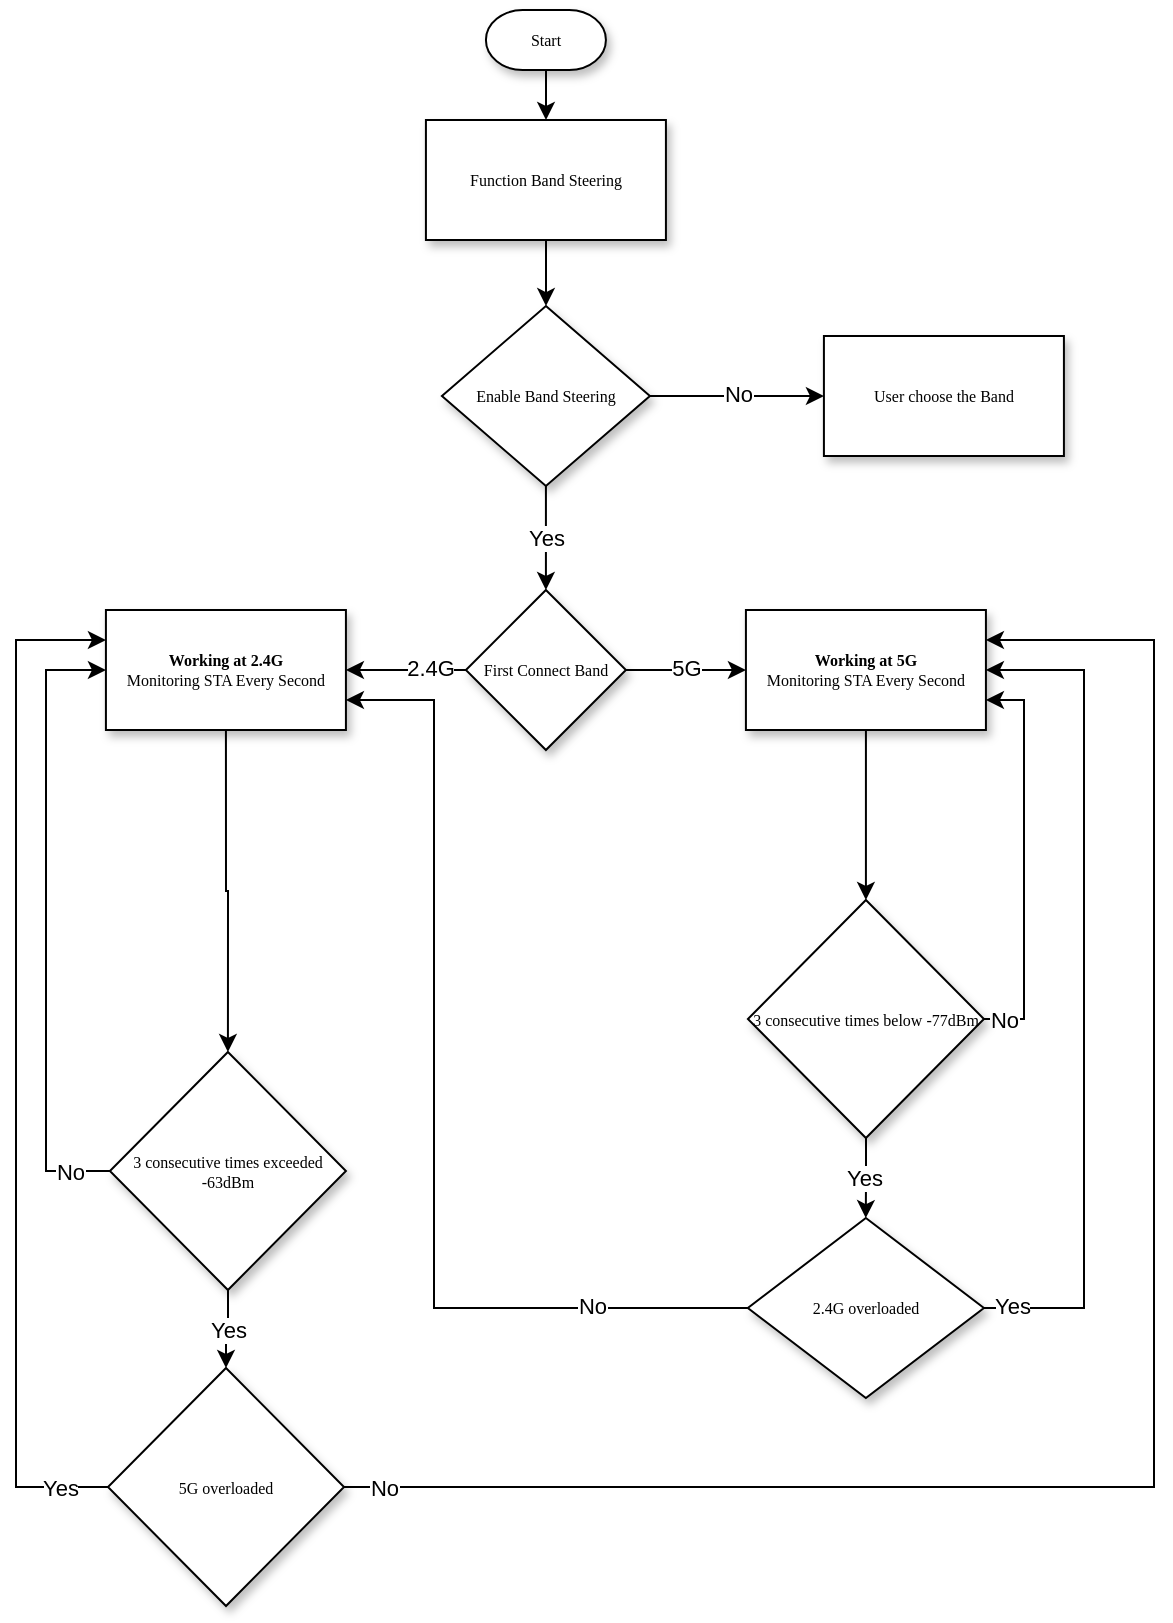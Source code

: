 <mxfile version="21.6.8" type="github">
  <diagram name="Page-1" id="edf60f1a-56cd-e834-aa8a-f176f3a09ee4">
    <mxGraphModel dx="1640" dy="697" grid="0" gridSize="10" guides="1" tooltips="1" connect="1" arrows="1" fold="1" page="1" pageScale="1" pageWidth="1100" pageHeight="850" background="none" math="0" shadow="0">
      <root>
        <mxCell id="0" />
        <mxCell id="1" parent="0" />
        <mxCell id="eJ50sFAhZLIUa1gnohAO-6" value="" style="edgeStyle=orthogonalEdgeStyle;rounded=0;orthogonalLoop=1;jettySize=auto;html=1;" edge="1" parent="1" source="eJ50sFAhZLIUa1gnohAO-4" target="eJ50sFAhZLIUa1gnohAO-5">
          <mxGeometry relative="1" as="geometry" />
        </mxCell>
        <mxCell id="eJ50sFAhZLIUa1gnohAO-4" value="Start" style="strokeWidth=1;html=1;shape=mxgraph.flowchart.terminator;whiteSpace=wrap;rounded=0;shadow=1;labelBackgroundColor=none;fontFamily=Verdana;fontSize=8;align=center;" vertex="1" parent="1">
          <mxGeometry x="485.96" y="8" width="60" height="30" as="geometry" />
        </mxCell>
        <mxCell id="eJ50sFAhZLIUa1gnohAO-8" value="" style="edgeStyle=orthogonalEdgeStyle;rounded=0;orthogonalLoop=1;jettySize=auto;html=1;" edge="1" parent="1" source="eJ50sFAhZLIUa1gnohAO-5" target="eJ50sFAhZLIUa1gnohAO-7">
          <mxGeometry relative="1" as="geometry" />
        </mxCell>
        <mxCell id="eJ50sFAhZLIUa1gnohAO-5" value="Function Band Steering" style="whiteSpace=wrap;html=1;fontSize=8;fontFamily=Verdana;strokeWidth=1;rounded=0;shadow=1;labelBackgroundColor=none;" vertex="1" parent="1">
          <mxGeometry x="455.96" y="63" width="120" height="60" as="geometry" />
        </mxCell>
        <mxCell id="eJ50sFAhZLIUa1gnohAO-10" value="" style="edgeStyle=orthogonalEdgeStyle;rounded=0;orthogonalLoop=1;jettySize=auto;html=1;" edge="1" parent="1" source="eJ50sFAhZLIUa1gnohAO-7" target="eJ50sFAhZLIUa1gnohAO-9">
          <mxGeometry relative="1" as="geometry" />
        </mxCell>
        <mxCell id="eJ50sFAhZLIUa1gnohAO-11" value="No&lt;br&gt;" style="edgeLabel;html=1;align=center;verticalAlign=middle;resizable=0;points=[];" vertex="1" connectable="0" parent="eJ50sFAhZLIUa1gnohAO-10">
          <mxGeometry x="0.002" y="1" relative="1" as="geometry">
            <mxPoint as="offset" />
          </mxGeometry>
        </mxCell>
        <mxCell id="eJ50sFAhZLIUa1gnohAO-13" value="" style="edgeStyle=orthogonalEdgeStyle;rounded=0;orthogonalLoop=1;jettySize=auto;html=1;entryX=0.5;entryY=0;entryDx=0;entryDy=0;" edge="1" parent="1" source="eJ50sFAhZLIUa1gnohAO-7" target="eJ50sFAhZLIUa1gnohAO-15">
          <mxGeometry relative="1" as="geometry">
            <mxPoint x="515.96" y="301" as="targetPoint" />
          </mxGeometry>
        </mxCell>
        <mxCell id="eJ50sFAhZLIUa1gnohAO-14" value="Yes&lt;br&gt;" style="edgeLabel;html=1;align=center;verticalAlign=middle;resizable=0;points=[];" vertex="1" connectable="0" parent="eJ50sFAhZLIUa1gnohAO-13">
          <mxGeometry x="-0.016" relative="1" as="geometry">
            <mxPoint as="offset" />
          </mxGeometry>
        </mxCell>
        <mxCell id="eJ50sFAhZLIUa1gnohAO-7" value="Enable Band Steering" style="rhombus;whiteSpace=wrap;html=1;fontSize=8;fontFamily=Verdana;strokeWidth=1;rounded=0;shadow=1;labelBackgroundColor=none;" vertex="1" parent="1">
          <mxGeometry x="463.96" y="156" width="104" height="90" as="geometry" />
        </mxCell>
        <mxCell id="eJ50sFAhZLIUa1gnohAO-9" value="User choose the Band" style="whiteSpace=wrap;html=1;fontSize=8;fontFamily=Verdana;strokeWidth=1;rounded=0;shadow=1;labelBackgroundColor=none;" vertex="1" parent="1">
          <mxGeometry x="654.96" y="171" width="120" height="60" as="geometry" />
        </mxCell>
        <mxCell id="eJ50sFAhZLIUa1gnohAO-19" value="" style="edgeStyle=orthogonalEdgeStyle;rounded=0;orthogonalLoop=1;jettySize=auto;html=1;" edge="1" parent="1" source="eJ50sFAhZLIUa1gnohAO-15" target="eJ50sFAhZLIUa1gnohAO-18">
          <mxGeometry relative="1" as="geometry" />
        </mxCell>
        <mxCell id="eJ50sFAhZLIUa1gnohAO-20" value="5G" style="edgeLabel;html=1;align=center;verticalAlign=middle;resizable=0;points=[];" vertex="1" connectable="0" parent="eJ50sFAhZLIUa1gnohAO-19">
          <mxGeometry x="-0.025" y="1" relative="1" as="geometry">
            <mxPoint as="offset" />
          </mxGeometry>
        </mxCell>
        <mxCell id="eJ50sFAhZLIUa1gnohAO-26" value="" style="edgeStyle=orthogonalEdgeStyle;rounded=0;orthogonalLoop=1;jettySize=auto;html=1;" edge="1" parent="1" source="eJ50sFAhZLIUa1gnohAO-15" target="eJ50sFAhZLIUa1gnohAO-25">
          <mxGeometry relative="1" as="geometry" />
        </mxCell>
        <mxCell id="eJ50sFAhZLIUa1gnohAO-27" value="2.4G" style="edgeLabel;html=1;align=center;verticalAlign=middle;resizable=0;points=[];" vertex="1" connectable="0" parent="eJ50sFAhZLIUa1gnohAO-26">
          <mxGeometry x="-0.4" y="-1" relative="1" as="geometry">
            <mxPoint as="offset" />
          </mxGeometry>
        </mxCell>
        <mxCell id="eJ50sFAhZLIUa1gnohAO-15" value="First Connect Band" style="rhombus;whiteSpace=wrap;html=1;fontSize=8;fontFamily=Verdana;strokeWidth=1;rounded=0;shadow=1;labelBackgroundColor=none;" vertex="1" parent="1">
          <mxGeometry x="475.96" y="298" width="80" height="80" as="geometry" />
        </mxCell>
        <mxCell id="eJ50sFAhZLIUa1gnohAO-22" value="" style="edgeStyle=orthogonalEdgeStyle;rounded=0;orthogonalLoop=1;jettySize=auto;html=1;" edge="1" parent="1" source="eJ50sFAhZLIUa1gnohAO-18" target="eJ50sFAhZLIUa1gnohAO-21">
          <mxGeometry relative="1" as="geometry" />
        </mxCell>
        <mxCell id="eJ50sFAhZLIUa1gnohAO-18" value="&lt;b&gt;Working at 5G&lt;/b&gt;&lt;br&gt;Monitoring STA Every Second" style="whiteSpace=wrap;html=1;fontSize=8;fontFamily=Verdana;strokeWidth=1;rounded=0;shadow=1;labelBackgroundColor=none;" vertex="1" parent="1">
          <mxGeometry x="615.96" y="308" width="120" height="60" as="geometry" />
        </mxCell>
        <mxCell id="eJ50sFAhZLIUa1gnohAO-50" value="" style="edgeStyle=orthogonalEdgeStyle;rounded=0;orthogonalLoop=1;jettySize=auto;html=1;" edge="1" parent="1" source="eJ50sFAhZLIUa1gnohAO-21" target="eJ50sFAhZLIUa1gnohAO-49">
          <mxGeometry relative="1" as="geometry" />
        </mxCell>
        <mxCell id="eJ50sFAhZLIUa1gnohAO-51" value="Yes" style="edgeLabel;html=1;align=center;verticalAlign=middle;resizable=0;points=[];" vertex="1" connectable="0" parent="eJ50sFAhZLIUa1gnohAO-50">
          <mxGeometry x="0.005" y="-1" relative="1" as="geometry">
            <mxPoint as="offset" />
          </mxGeometry>
        </mxCell>
        <mxCell id="eJ50sFAhZLIUa1gnohAO-55" style="edgeStyle=orthogonalEdgeStyle;rounded=0;orthogonalLoop=1;jettySize=auto;html=1;exitX=1;exitY=0.5;exitDx=0;exitDy=0;entryX=1;entryY=0.75;entryDx=0;entryDy=0;" edge="1" parent="1" source="eJ50sFAhZLIUa1gnohAO-21" target="eJ50sFAhZLIUa1gnohAO-18">
          <mxGeometry relative="1" as="geometry" />
        </mxCell>
        <mxCell id="eJ50sFAhZLIUa1gnohAO-56" value="No" style="edgeLabel;html=1;align=center;verticalAlign=middle;resizable=0;points=[];" vertex="1" connectable="0" parent="eJ50sFAhZLIUa1gnohAO-55">
          <mxGeometry x="-0.897" relative="1" as="geometry">
            <mxPoint as="offset" />
          </mxGeometry>
        </mxCell>
        <mxCell id="eJ50sFAhZLIUa1gnohAO-21" value="3 consecutive times below -77dBm" style="rhombus;whiteSpace=wrap;html=1;fontSize=8;fontFamily=Verdana;strokeWidth=1;rounded=0;shadow=1;labelBackgroundColor=none;" vertex="1" parent="1">
          <mxGeometry x="616.96" y="453" width="118" height="119" as="geometry" />
        </mxCell>
        <mxCell id="eJ50sFAhZLIUa1gnohAO-31" style="edgeStyle=orthogonalEdgeStyle;rounded=0;orthogonalLoop=1;jettySize=auto;html=1;exitX=0.5;exitY=1;exitDx=0;exitDy=0;entryX=0.5;entryY=0;entryDx=0;entryDy=0;" edge="1" parent="1" source="eJ50sFAhZLIUa1gnohAO-25" target="eJ50sFAhZLIUa1gnohAO-30">
          <mxGeometry relative="1" as="geometry" />
        </mxCell>
        <mxCell id="eJ50sFAhZLIUa1gnohAO-25" value="&lt;b&gt;Working at 2.4G&lt;/b&gt;&lt;br&gt;Monitoring STA Every Second" style="whiteSpace=wrap;html=1;fontSize=8;fontFamily=Verdana;strokeWidth=1;rounded=0;shadow=1;labelBackgroundColor=none;" vertex="1" parent="1">
          <mxGeometry x="295.96" y="308" width="120" height="60" as="geometry" />
        </mxCell>
        <mxCell id="eJ50sFAhZLIUa1gnohAO-32" style="edgeStyle=orthogonalEdgeStyle;rounded=0;orthogonalLoop=1;jettySize=auto;html=1;exitX=0;exitY=0.5;exitDx=0;exitDy=0;entryX=0;entryY=0.5;entryDx=0;entryDy=0;" edge="1" parent="1" source="eJ50sFAhZLIUa1gnohAO-30" target="eJ50sFAhZLIUa1gnohAO-25">
          <mxGeometry relative="1" as="geometry">
            <Array as="points">
              <mxPoint x="266" y="588" />
              <mxPoint x="266" y="338" />
            </Array>
          </mxGeometry>
        </mxCell>
        <mxCell id="eJ50sFAhZLIUa1gnohAO-33" value="No" style="edgeLabel;html=1;align=center;verticalAlign=middle;resizable=0;points=[];" vertex="1" connectable="0" parent="eJ50sFAhZLIUa1gnohAO-32">
          <mxGeometry x="-0.869" relative="1" as="geometry">
            <mxPoint as="offset" />
          </mxGeometry>
        </mxCell>
        <mxCell id="eJ50sFAhZLIUa1gnohAO-39" value="" style="edgeStyle=orthogonalEdgeStyle;rounded=0;orthogonalLoop=1;jettySize=auto;html=1;" edge="1" parent="1" source="eJ50sFAhZLIUa1gnohAO-30" target="eJ50sFAhZLIUa1gnohAO-38">
          <mxGeometry relative="1" as="geometry" />
        </mxCell>
        <mxCell id="eJ50sFAhZLIUa1gnohAO-40" value="Yes&lt;br&gt;" style="edgeLabel;html=1;align=center;verticalAlign=middle;resizable=0;points=[];" vertex="1" connectable="0" parent="eJ50sFAhZLIUa1gnohAO-39">
          <mxGeometry x="0.048" y="1" relative="1" as="geometry">
            <mxPoint as="offset" />
          </mxGeometry>
        </mxCell>
        <mxCell id="eJ50sFAhZLIUa1gnohAO-30" value="3 consecutive times exceeded -63dBm" style="rhombus;whiteSpace=wrap;html=1;fontSize=8;fontFamily=Verdana;strokeWidth=1;rounded=0;shadow=1;labelBackgroundColor=none;" vertex="1" parent="1">
          <mxGeometry x="297.96" y="529" width="118" height="119" as="geometry" />
        </mxCell>
        <mxCell id="eJ50sFAhZLIUa1gnohAO-43" style="edgeStyle=orthogonalEdgeStyle;rounded=0;orthogonalLoop=1;jettySize=auto;html=1;exitX=1;exitY=0.5;exitDx=0;exitDy=0;entryX=1;entryY=0.25;entryDx=0;entryDy=0;" edge="1" parent="1" source="eJ50sFAhZLIUa1gnohAO-38" target="eJ50sFAhZLIUa1gnohAO-18">
          <mxGeometry relative="1" as="geometry">
            <Array as="points">
              <mxPoint x="820" y="746" />
              <mxPoint x="820" y="323" />
            </Array>
          </mxGeometry>
        </mxCell>
        <mxCell id="eJ50sFAhZLIUa1gnohAO-46" value="No" style="edgeLabel;html=1;align=center;verticalAlign=middle;resizable=0;points=[];" vertex="1" connectable="0" parent="eJ50sFAhZLIUa1gnohAO-43">
          <mxGeometry x="-0.554" y="-1" relative="1" as="geometry">
            <mxPoint x="-184" y="-1" as="offset" />
          </mxGeometry>
        </mxCell>
        <mxCell id="eJ50sFAhZLIUa1gnohAO-44" style="edgeStyle=orthogonalEdgeStyle;rounded=0;orthogonalLoop=1;jettySize=auto;html=1;exitX=0;exitY=0.5;exitDx=0;exitDy=0;entryX=0;entryY=0.25;entryDx=0;entryDy=0;" edge="1" parent="1" source="eJ50sFAhZLIUa1gnohAO-38" target="eJ50sFAhZLIUa1gnohAO-25">
          <mxGeometry relative="1" as="geometry">
            <Array as="points">
              <mxPoint x="251" y="746" />
              <mxPoint x="251" y="323" />
            </Array>
          </mxGeometry>
        </mxCell>
        <mxCell id="eJ50sFAhZLIUa1gnohAO-45" value="Yes" style="edgeLabel;html=1;align=center;verticalAlign=middle;resizable=0;points=[];" vertex="1" connectable="0" parent="eJ50sFAhZLIUa1gnohAO-44">
          <mxGeometry x="-0.907" relative="1" as="geometry">
            <mxPoint as="offset" />
          </mxGeometry>
        </mxCell>
        <mxCell id="eJ50sFAhZLIUa1gnohAO-38" value="5G&amp;nbsp;overloaded" style="rhombus;whiteSpace=wrap;html=1;fontSize=8;fontFamily=Verdana;strokeWidth=1;rounded=0;shadow=1;labelBackgroundColor=none;" vertex="1" parent="1">
          <mxGeometry x="297" y="687" width="118" height="119" as="geometry" />
        </mxCell>
        <mxCell id="eJ50sFAhZLIUa1gnohAO-52" style="edgeStyle=orthogonalEdgeStyle;rounded=0;orthogonalLoop=1;jettySize=auto;html=1;exitX=0;exitY=0.5;exitDx=0;exitDy=0;entryX=1;entryY=0.75;entryDx=0;entryDy=0;" edge="1" parent="1" source="eJ50sFAhZLIUa1gnohAO-49" target="eJ50sFAhZLIUa1gnohAO-25">
          <mxGeometry relative="1" as="geometry">
            <Array as="points">
              <mxPoint x="460" y="657" />
              <mxPoint x="460" y="353" />
            </Array>
          </mxGeometry>
        </mxCell>
        <mxCell id="eJ50sFAhZLIUa1gnohAO-53" value="No" style="edgeLabel;html=1;align=center;verticalAlign=middle;resizable=0;points=[];" vertex="1" connectable="0" parent="eJ50sFAhZLIUa1gnohAO-52">
          <mxGeometry x="-0.689" y="-1" relative="1" as="geometry">
            <mxPoint as="offset" />
          </mxGeometry>
        </mxCell>
        <mxCell id="eJ50sFAhZLIUa1gnohAO-57" style="edgeStyle=orthogonalEdgeStyle;rounded=0;orthogonalLoop=1;jettySize=auto;html=1;exitX=1;exitY=0.5;exitDx=0;exitDy=0;entryX=1;entryY=0.5;entryDx=0;entryDy=0;" edge="1" parent="1" source="eJ50sFAhZLIUa1gnohAO-49" target="eJ50sFAhZLIUa1gnohAO-18">
          <mxGeometry relative="1" as="geometry">
            <Array as="points">
              <mxPoint x="785" y="657" />
              <mxPoint x="785" y="338" />
            </Array>
          </mxGeometry>
        </mxCell>
        <mxCell id="eJ50sFAhZLIUa1gnohAO-58" value="Yes" style="edgeLabel;html=1;align=center;verticalAlign=middle;resizable=0;points=[];" vertex="1" connectable="0" parent="eJ50sFAhZLIUa1gnohAO-57">
          <mxGeometry x="-0.933" y="1" relative="1" as="geometry">
            <mxPoint as="offset" />
          </mxGeometry>
        </mxCell>
        <mxCell id="eJ50sFAhZLIUa1gnohAO-49" value="2.4G&amp;nbsp;overloaded" style="rhombus;whiteSpace=wrap;html=1;fontSize=8;fontFamily=Verdana;strokeWidth=1;rounded=0;shadow=1;labelBackgroundColor=none;" vertex="1" parent="1">
          <mxGeometry x="616.92" y="612" width="118.04" height="90" as="geometry" />
        </mxCell>
      </root>
    </mxGraphModel>
  </diagram>
</mxfile>

